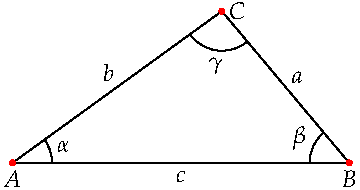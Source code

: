 settings.tex="pdflatex";

texpreamble("\usepackage{amsmath}
\usepackage{amsthm,amssymb}
\usepackage{mathpazo}
\usepackage[svgnames]{xcolor}
");
import graph;

size(180);

pair A=(-1.7,0);
pair B=(0,0);
pair C=dir(130);
pair D=(-1,0);

draw("$c$",A--B);
draw("$b$",C--A);
draw("$a$",B--C);

dot(Label("$A$",black),A,S,red);
dot(Label("$B$",black),B,S,red);
dot(Label("$C$",black),C,E,red);

real r=0.2;
draw("$\alpha$",arc(A,A+r*unit(B-A),A+r*unit(C-A)));
draw("$\beta$",arc(B,B+r*unit(C-B),B+r*unit(A-B)));
draw("$\gamma$",arc(C,C+r*unit(A-C),C+r*unit(B-C)));